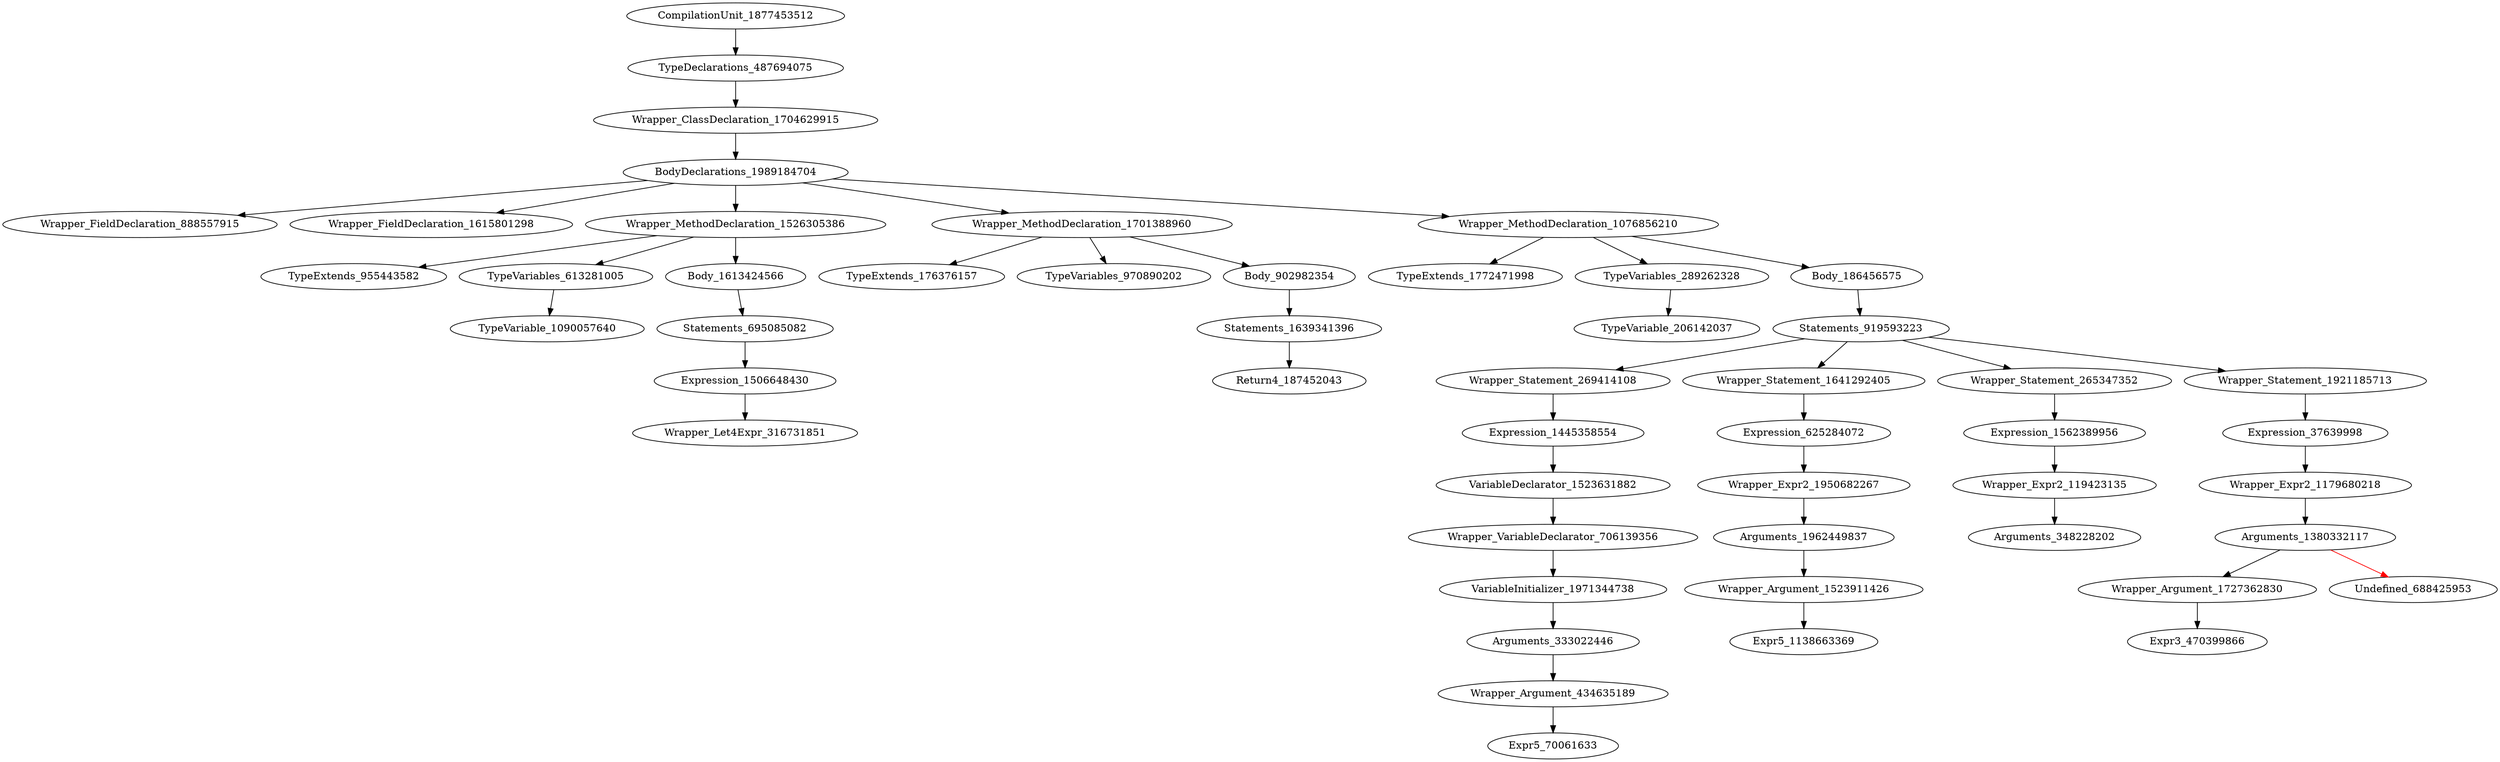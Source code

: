 digraph {
CompilationUnit_1877453512 -> TypeDeclarations_487694075
TypeDeclarations_487694075 -> Wrapper_ClassDeclaration_1704629915
Wrapper_ClassDeclaration_1704629915 -> BodyDeclarations_1989184704
BodyDeclarations_1989184704 -> Wrapper_FieldDeclaration_888557915
BodyDeclarations_1989184704 -> Wrapper_FieldDeclaration_1615801298
BodyDeclarations_1989184704 -> Wrapper_MethodDeclaration_1526305386
BodyDeclarations_1989184704 -> Wrapper_MethodDeclaration_1701388960
BodyDeclarations_1989184704 -> Wrapper_MethodDeclaration_1076856210
Wrapper_MethodDeclaration_1526305386 -> TypeExtends_955443582
Wrapper_MethodDeclaration_1526305386 -> TypeVariables_613281005
Wrapper_MethodDeclaration_1526305386 -> Body_1613424566
Wrapper_MethodDeclaration_1701388960 -> TypeExtends_176376157
Wrapper_MethodDeclaration_1701388960 -> TypeVariables_970890202
Wrapper_MethodDeclaration_1701388960 -> Body_902982354
Wrapper_MethodDeclaration_1076856210 -> TypeExtends_1772471998
Wrapper_MethodDeclaration_1076856210 -> TypeVariables_289262328
Wrapper_MethodDeclaration_1076856210 -> Body_186456575
TypeVariables_613281005 -> TypeVariable_1090057640
Body_1613424566 -> Statements_695085082
Body_902982354 -> Statements_1639341396
TypeVariables_289262328 -> TypeVariable_206142037
Body_186456575 -> Statements_919593223
Statements_695085082 -> Expression_1506648430
Statements_1639341396 -> Return4_187452043
Statements_919593223 -> Wrapper_Statement_269414108
Statements_919593223 -> Wrapper_Statement_1641292405
Statements_919593223 -> Wrapper_Statement_265347352
Statements_919593223 -> Wrapper_Statement_1921185713
Expression_1506648430 -> Wrapper_Let4Expr_316731851
Wrapper_Statement_269414108 -> Expression_1445358554
Wrapper_Statement_1641292405 -> Expression_625284072
Wrapper_Statement_265347352 -> Expression_1562389956
Wrapper_Statement_1921185713 -> Expression_37639998
Expression_1445358554 -> VariableDeclarator_1523631882
Expression_625284072 -> Wrapper_Expr2_1950682267
Expression_1562389956 -> Wrapper_Expr2_119423135
Expression_37639998 -> Wrapper_Expr2_1179680218
VariableDeclarator_1523631882 -> Wrapper_VariableDeclarator_706139356
Wrapper_Expr2_1950682267 -> Arguments_1962449837
Wrapper_Expr2_119423135 -> Arguments_348228202
Wrapper_Expr2_1179680218 -> Arguments_1380332117
Wrapper_VariableDeclarator_706139356 -> VariableInitializer_1971344738
Arguments_1962449837 -> Wrapper_Argument_1523911426
Arguments_1380332117 -> Wrapper_Argument_1727362830
Arguments_1380332117 -> Undefined_688425953 [color = red] 
VariableInitializer_1971344738 -> Arguments_333022446
Wrapper_Argument_1523911426 -> Expr5_1138663369
Wrapper_Argument_1727362830 -> Expr3_470399866
Arguments_333022446 -> Wrapper_Argument_434635189
Wrapper_Argument_434635189 -> Expr5_70061633
}